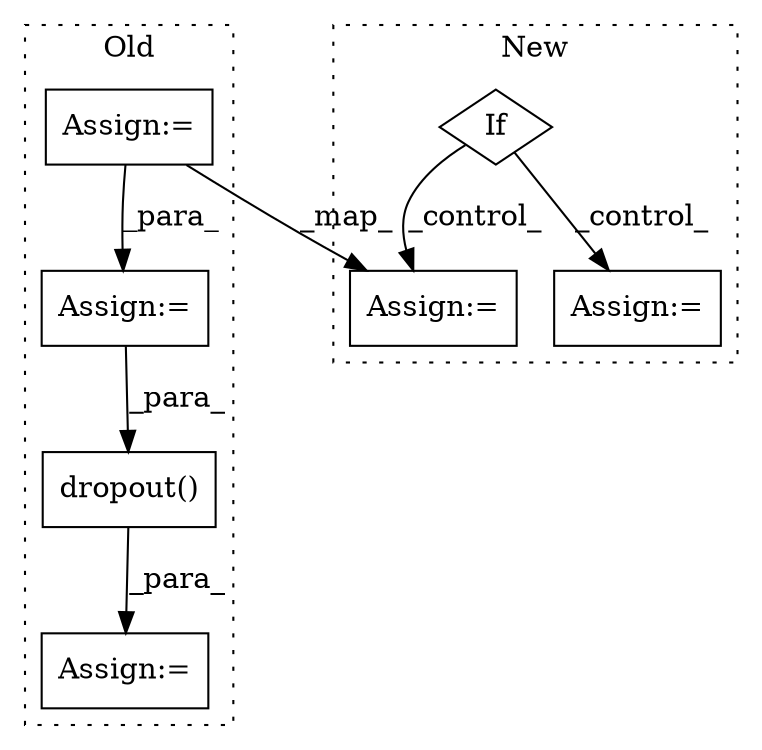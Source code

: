 digraph G {
subgraph cluster0 {
1 [label="dropout()" a="75" s="2276,2296" l="13,1" shape="box"];
4 [label="Assign:=" a="68" s="2033" l="3" shape="box"];
6 [label="Assign:=" a="68" s="2332" l="3" shape="box"];
7 [label="Assign:=" a="68" s="2227" l="3" shape="box"];
label = "Old";
style="dotted";
}
subgraph cluster1 {
2 [label="If" a="96" s="3323,3331" l="3,14" shape="diamond"];
3 [label="Assign:=" a="68" s="3413" l="3" shape="box"];
5 [label="Assign:=" a="68" s="3351" l="3" shape="box"];
label = "New";
style="dotted";
}
1 -> 6 [label="_para_"];
2 -> 3 [label="_control_"];
2 -> 5 [label="_control_"];
4 -> 7 [label="_para_"];
4 -> 3 [label="_map_"];
7 -> 1 [label="_para_"];
}
